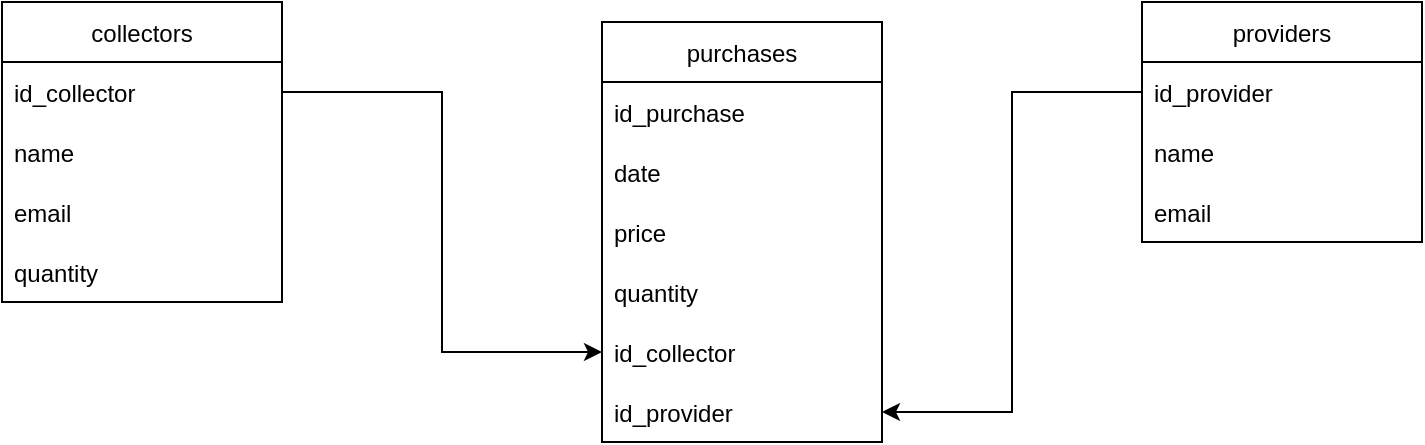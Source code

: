 <mxfile version="16.2.7" type="github">
  <diagram id="R2lEEEUBdFMjLlhIrx00" name="Page-1">
    <mxGraphModel dx="1422" dy="793" grid="1" gridSize="10" guides="1" tooltips="1" connect="1" arrows="1" fold="1" page="1" pageScale="1" pageWidth="850" pageHeight="1100" math="0" shadow="0" extFonts="Permanent Marker^https://fonts.googleapis.com/css?family=Permanent+Marker">
      <root>
        <mxCell id="0" />
        <mxCell id="1" parent="0" />
        <mxCell id="2oTH9Jcx4Gjf4ciRQ0F0-1" value="collectors" style="swimlane;fontStyle=0;childLayout=stackLayout;horizontal=1;startSize=30;horizontalStack=0;resizeParent=1;resizeParentMax=0;resizeLast=0;collapsible=1;marginBottom=0;" vertex="1" parent="1">
          <mxGeometry x="60" y="160" width="140" height="150" as="geometry" />
        </mxCell>
        <mxCell id="2oTH9Jcx4Gjf4ciRQ0F0-2" value="id_collector" style="text;strokeColor=none;fillColor=none;align=left;verticalAlign=middle;spacingLeft=4;spacingRight=4;overflow=hidden;points=[[0,0.5],[1,0.5]];portConstraint=eastwest;rotatable=0;" vertex="1" parent="2oTH9Jcx4Gjf4ciRQ0F0-1">
          <mxGeometry y="30" width="140" height="30" as="geometry" />
        </mxCell>
        <mxCell id="2oTH9Jcx4Gjf4ciRQ0F0-3" value="name    " style="text;strokeColor=none;fillColor=none;align=left;verticalAlign=middle;spacingLeft=4;spacingRight=4;overflow=hidden;points=[[0,0.5],[1,0.5]];portConstraint=eastwest;rotatable=0;" vertex="1" parent="2oTH9Jcx4Gjf4ciRQ0F0-1">
          <mxGeometry y="60" width="140" height="30" as="geometry" />
        </mxCell>
        <mxCell id="2oTH9Jcx4Gjf4ciRQ0F0-4" value="email" style="text;strokeColor=none;fillColor=none;align=left;verticalAlign=middle;spacingLeft=4;spacingRight=4;overflow=hidden;points=[[0,0.5],[1,0.5]];portConstraint=eastwest;rotatable=0;" vertex="1" parent="2oTH9Jcx4Gjf4ciRQ0F0-1">
          <mxGeometry y="90" width="140" height="30" as="geometry" />
        </mxCell>
        <mxCell id="2oTH9Jcx4Gjf4ciRQ0F0-13" value="quantity" style="text;strokeColor=none;fillColor=none;align=left;verticalAlign=middle;spacingLeft=4;spacingRight=4;overflow=hidden;points=[[0,0.5],[1,0.5]];portConstraint=eastwest;rotatable=0;" vertex="1" parent="2oTH9Jcx4Gjf4ciRQ0F0-1">
          <mxGeometry y="120" width="140" height="30" as="geometry" />
        </mxCell>
        <mxCell id="2oTH9Jcx4Gjf4ciRQ0F0-5" value="providers" style="swimlane;fontStyle=0;childLayout=stackLayout;horizontal=1;startSize=30;horizontalStack=0;resizeParent=1;resizeParentMax=0;resizeLast=0;collapsible=1;marginBottom=0;" vertex="1" parent="1">
          <mxGeometry x="630" y="160" width="140" height="120" as="geometry" />
        </mxCell>
        <mxCell id="2oTH9Jcx4Gjf4ciRQ0F0-6" value="id_provider" style="text;strokeColor=none;fillColor=none;align=left;verticalAlign=middle;spacingLeft=4;spacingRight=4;overflow=hidden;points=[[0,0.5],[1,0.5]];portConstraint=eastwest;rotatable=0;" vertex="1" parent="2oTH9Jcx4Gjf4ciRQ0F0-5">
          <mxGeometry y="30" width="140" height="30" as="geometry" />
        </mxCell>
        <mxCell id="2oTH9Jcx4Gjf4ciRQ0F0-7" value="name" style="text;strokeColor=none;fillColor=none;align=left;verticalAlign=middle;spacingLeft=4;spacingRight=4;overflow=hidden;points=[[0,0.5],[1,0.5]];portConstraint=eastwest;rotatable=0;" vertex="1" parent="2oTH9Jcx4Gjf4ciRQ0F0-5">
          <mxGeometry y="60" width="140" height="30" as="geometry" />
        </mxCell>
        <mxCell id="2oTH9Jcx4Gjf4ciRQ0F0-8" value="email" style="text;strokeColor=none;fillColor=none;align=left;verticalAlign=middle;spacingLeft=4;spacingRight=4;overflow=hidden;points=[[0,0.5],[1,0.5]];portConstraint=eastwest;rotatable=0;" vertex="1" parent="2oTH9Jcx4Gjf4ciRQ0F0-5">
          <mxGeometry y="90" width="140" height="30" as="geometry" />
        </mxCell>
        <mxCell id="2oTH9Jcx4Gjf4ciRQ0F0-9" value="purchases" style="swimlane;fontStyle=0;childLayout=stackLayout;horizontal=1;startSize=30;horizontalStack=0;resizeParent=1;resizeParentMax=0;resizeLast=0;collapsible=1;marginBottom=0;" vertex="1" parent="1">
          <mxGeometry x="360" y="170" width="140" height="210" as="geometry" />
        </mxCell>
        <mxCell id="2oTH9Jcx4Gjf4ciRQ0F0-10" value="id_purchase" style="text;strokeColor=none;fillColor=none;align=left;verticalAlign=middle;spacingLeft=4;spacingRight=4;overflow=hidden;points=[[0,0.5],[1,0.5]];portConstraint=eastwest;rotatable=0;" vertex="1" parent="2oTH9Jcx4Gjf4ciRQ0F0-9">
          <mxGeometry y="30" width="140" height="30" as="geometry" />
        </mxCell>
        <mxCell id="2oTH9Jcx4Gjf4ciRQ0F0-11" value="date" style="text;strokeColor=none;fillColor=none;align=left;verticalAlign=middle;spacingLeft=4;spacingRight=4;overflow=hidden;points=[[0,0.5],[1,0.5]];portConstraint=eastwest;rotatable=0;" vertex="1" parent="2oTH9Jcx4Gjf4ciRQ0F0-9">
          <mxGeometry y="60" width="140" height="30" as="geometry" />
        </mxCell>
        <mxCell id="2oTH9Jcx4Gjf4ciRQ0F0-12" value="price" style="text;strokeColor=none;fillColor=none;align=left;verticalAlign=middle;spacingLeft=4;spacingRight=4;overflow=hidden;points=[[0,0.5],[1,0.5]];portConstraint=eastwest;rotatable=0;" vertex="1" parent="2oTH9Jcx4Gjf4ciRQ0F0-9">
          <mxGeometry y="90" width="140" height="30" as="geometry" />
        </mxCell>
        <mxCell id="2oTH9Jcx4Gjf4ciRQ0F0-15" value="quantity" style="text;strokeColor=none;fillColor=none;align=left;verticalAlign=middle;spacingLeft=4;spacingRight=4;overflow=hidden;points=[[0,0.5],[1,0.5]];portConstraint=eastwest;rotatable=0;" vertex="1" parent="2oTH9Jcx4Gjf4ciRQ0F0-9">
          <mxGeometry y="120" width="140" height="30" as="geometry" />
        </mxCell>
        <mxCell id="2oTH9Jcx4Gjf4ciRQ0F0-16" value="id_collector" style="text;strokeColor=none;fillColor=none;align=left;verticalAlign=middle;spacingLeft=4;spacingRight=4;overflow=hidden;points=[[0,0.5],[1,0.5]];portConstraint=eastwest;rotatable=0;" vertex="1" parent="2oTH9Jcx4Gjf4ciRQ0F0-9">
          <mxGeometry y="150" width="140" height="30" as="geometry" />
        </mxCell>
        <mxCell id="2oTH9Jcx4Gjf4ciRQ0F0-17" value="id_provider" style="text;strokeColor=none;fillColor=none;align=left;verticalAlign=middle;spacingLeft=4;spacingRight=4;overflow=hidden;points=[[0,0.5],[1,0.5]];portConstraint=eastwest;rotatable=0;" vertex="1" parent="2oTH9Jcx4Gjf4ciRQ0F0-9">
          <mxGeometry y="180" width="140" height="30" as="geometry" />
        </mxCell>
        <mxCell id="2oTH9Jcx4Gjf4ciRQ0F0-18" style="edgeStyle=orthogonalEdgeStyle;rounded=0;orthogonalLoop=1;jettySize=auto;html=1;entryX=0;entryY=0.5;entryDx=0;entryDy=0;" edge="1" parent="1" source="2oTH9Jcx4Gjf4ciRQ0F0-2" target="2oTH9Jcx4Gjf4ciRQ0F0-16">
          <mxGeometry relative="1" as="geometry" />
        </mxCell>
        <mxCell id="2oTH9Jcx4Gjf4ciRQ0F0-19" style="edgeStyle=orthogonalEdgeStyle;rounded=0;orthogonalLoop=1;jettySize=auto;html=1;entryX=1;entryY=0.5;entryDx=0;entryDy=0;" edge="1" parent="1" source="2oTH9Jcx4Gjf4ciRQ0F0-6" target="2oTH9Jcx4Gjf4ciRQ0F0-17">
          <mxGeometry relative="1" as="geometry" />
        </mxCell>
      </root>
    </mxGraphModel>
  </diagram>
</mxfile>
